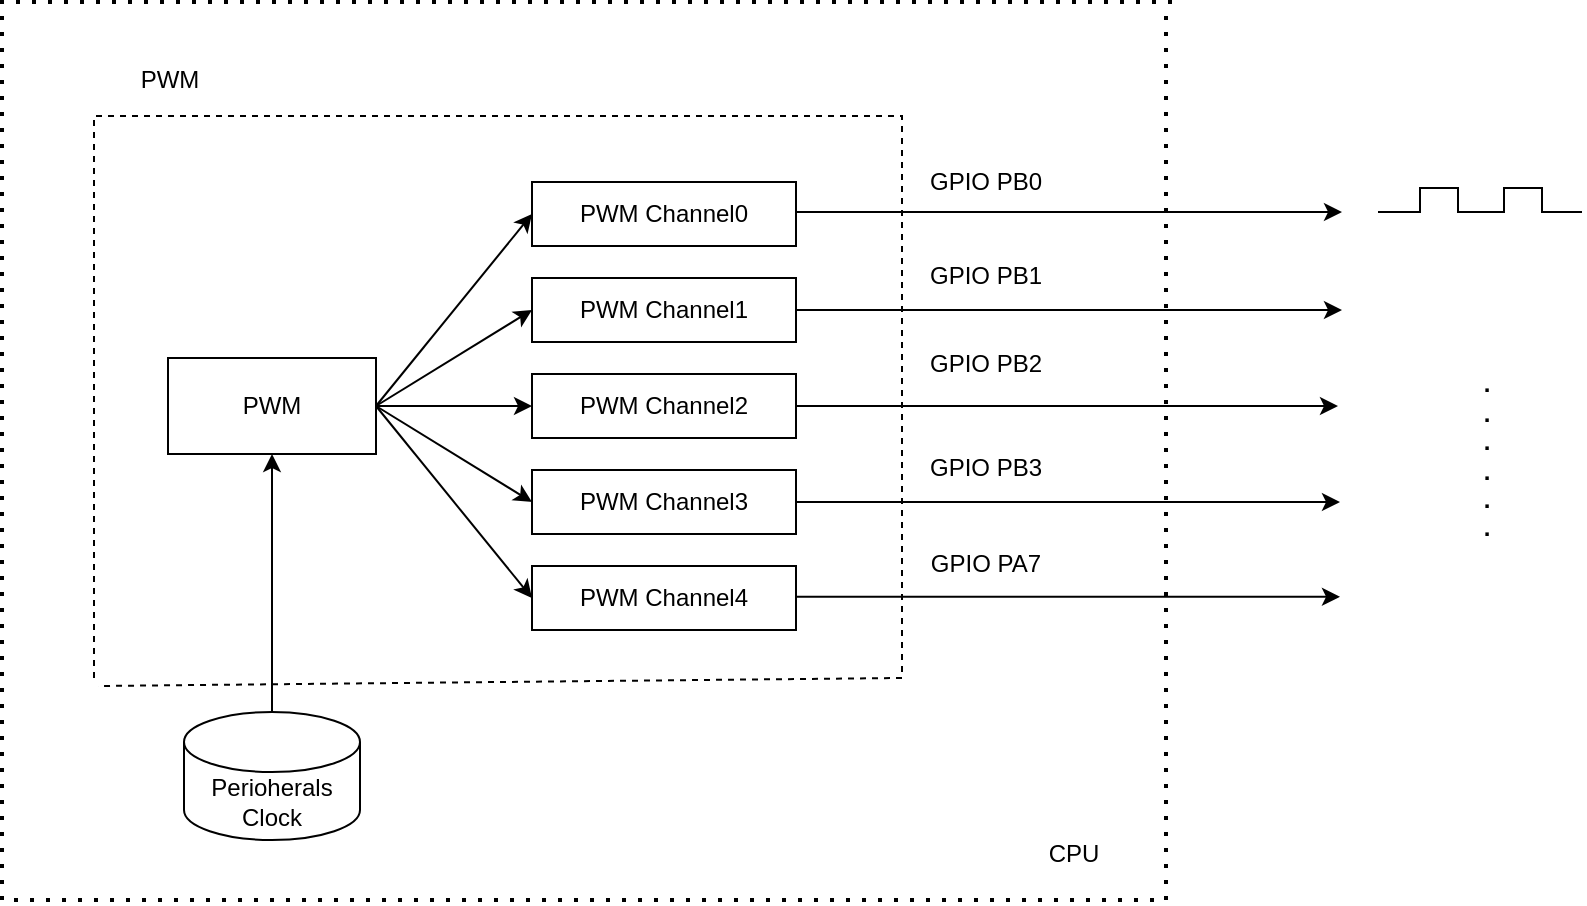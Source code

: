 <mxfile version="21.7.5" type="device">
  <diagram name="第 1 页" id="KWvOELfXXFuOR0ZtLIgL">
    <mxGraphModel dx="1238" dy="628" grid="0" gridSize="10" guides="1" tooltips="1" connect="1" arrows="1" fold="1" page="1" pageScale="1" pageWidth="180" pageHeight="200" math="0" shadow="0">
      <root>
        <mxCell id="0" />
        <mxCell id="1" parent="0" />
        <mxCell id="z9J9eftszzI_vTkb0NqK-2" value="PWM" style="rounded=0;whiteSpace=wrap;html=1;" parent="1" vertex="1">
          <mxGeometry x="331" y="442" width="104" height="48" as="geometry" />
        </mxCell>
        <mxCell id="z9J9eftszzI_vTkb0NqK-3" value="Perioherals&lt;div&gt;Clock&lt;/div&gt;" style="shape=cylinder3;whiteSpace=wrap;html=1;boundedLbl=1;backgroundOutline=1;size=15;" parent="1" vertex="1">
          <mxGeometry x="339" y="619" width="88" height="64" as="geometry" />
        </mxCell>
        <mxCell id="z9J9eftszzI_vTkb0NqK-4" value="" style="endArrow=classic;html=1;rounded=0;exitX=0.5;exitY=0;exitDx=0;exitDy=0;exitPerimeter=0;entryX=0.5;entryY=1;entryDx=0;entryDy=0;" parent="1" source="z9J9eftszzI_vTkb0NqK-3" target="z9J9eftszzI_vTkb0NqK-2" edge="1">
          <mxGeometry width="50" height="50" relative="1" as="geometry">
            <mxPoint x="380" y="536" as="sourcePoint" />
            <mxPoint x="430" y="486" as="targetPoint" />
          </mxGeometry>
        </mxCell>
        <mxCell id="z9J9eftszzI_vTkb0NqK-5" value="PWM Channel0" style="rounded=0;whiteSpace=wrap;html=1;" parent="1" vertex="1">
          <mxGeometry x="513" y="354" width="132" height="32" as="geometry" />
        </mxCell>
        <mxCell id="z9J9eftszzI_vTkb0NqK-6" value="PWM Channel1" style="rounded=0;whiteSpace=wrap;html=1;" parent="1" vertex="1">
          <mxGeometry x="513" y="402" width="132" height="32" as="geometry" />
        </mxCell>
        <mxCell id="z9J9eftszzI_vTkb0NqK-7" value="PWM Channel2" style="rounded=0;whiteSpace=wrap;html=1;" parent="1" vertex="1">
          <mxGeometry x="513" y="450" width="132" height="32" as="geometry" />
        </mxCell>
        <mxCell id="z9J9eftszzI_vTkb0NqK-8" value="PWM Channel3" style="rounded=0;whiteSpace=wrap;html=1;" parent="1" vertex="1">
          <mxGeometry x="513" y="498" width="132" height="32" as="geometry" />
        </mxCell>
        <mxCell id="z9J9eftszzI_vTkb0NqK-9" value="PWM Channel4" style="rounded=0;whiteSpace=wrap;html=1;" parent="1" vertex="1">
          <mxGeometry x="513" y="546" width="132" height="32" as="geometry" />
        </mxCell>
        <mxCell id="z9J9eftszzI_vTkb0NqK-10" value="" style="endArrow=classic;html=1;rounded=0;exitX=1;exitY=0.5;exitDx=0;exitDy=0;entryX=0;entryY=0.5;entryDx=0;entryDy=0;" parent="1" source="z9J9eftszzI_vTkb0NqK-2" target="z9J9eftszzI_vTkb0NqK-5" edge="1">
          <mxGeometry width="50" height="50" relative="1" as="geometry">
            <mxPoint x="705" y="517" as="sourcePoint" />
            <mxPoint x="755" y="467" as="targetPoint" />
            <Array as="points" />
          </mxGeometry>
        </mxCell>
        <mxCell id="z9J9eftszzI_vTkb0NqK-11" value="" style="endArrow=classic;html=1;rounded=0;exitX=1;exitY=0.5;exitDx=0;exitDy=0;entryX=0;entryY=0.5;entryDx=0;entryDy=0;" parent="1" source="z9J9eftszzI_vTkb0NqK-2" target="z9J9eftszzI_vTkb0NqK-6" edge="1">
          <mxGeometry width="50" height="50" relative="1" as="geometry">
            <mxPoint x="444" y="566" as="sourcePoint" />
            <mxPoint x="494" y="516" as="targetPoint" />
          </mxGeometry>
        </mxCell>
        <mxCell id="z9J9eftszzI_vTkb0NqK-12" value="" style="endArrow=classic;html=1;rounded=0;exitX=1;exitY=0.5;exitDx=0;exitDy=0;entryX=0;entryY=0.5;entryDx=0;entryDy=0;" parent="1" source="z9J9eftszzI_vTkb0NqK-2" target="z9J9eftszzI_vTkb0NqK-7" edge="1">
          <mxGeometry width="50" height="50" relative="1" as="geometry">
            <mxPoint x="456" y="580" as="sourcePoint" />
            <mxPoint x="506" y="530" as="targetPoint" />
          </mxGeometry>
        </mxCell>
        <mxCell id="z9J9eftszzI_vTkb0NqK-13" value="" style="endArrow=classic;html=1;rounded=0;exitX=1;exitY=0.5;exitDx=0;exitDy=0;entryX=0;entryY=0.5;entryDx=0;entryDy=0;" parent="1" source="z9J9eftszzI_vTkb0NqK-2" target="z9J9eftszzI_vTkb0NqK-8" edge="1">
          <mxGeometry width="50" height="50" relative="1" as="geometry">
            <mxPoint x="430" y="579" as="sourcePoint" />
            <mxPoint x="480" y="529" as="targetPoint" />
          </mxGeometry>
        </mxCell>
        <mxCell id="z9J9eftszzI_vTkb0NqK-14" value="" style="endArrow=classic;html=1;rounded=0;exitX=1;exitY=0.5;exitDx=0;exitDy=0;entryX=0;entryY=0.5;entryDx=0;entryDy=0;" parent="1" source="z9J9eftszzI_vTkb0NqK-2" target="z9J9eftszzI_vTkb0NqK-9" edge="1">
          <mxGeometry width="50" height="50" relative="1" as="geometry">
            <mxPoint x="443" y="603" as="sourcePoint" />
            <mxPoint x="493" y="553" as="targetPoint" />
          </mxGeometry>
        </mxCell>
        <mxCell id="z9J9eftszzI_vTkb0NqK-15" value="" style="endArrow=classic;html=1;rounded=0;exitX=1;exitY=0.5;exitDx=0;exitDy=0;" parent="1" source="z9J9eftszzI_vTkb0NqK-6" edge="1">
          <mxGeometry width="50" height="50" relative="1" as="geometry">
            <mxPoint x="788" y="490" as="sourcePoint" />
            <mxPoint x="918" y="418" as="targetPoint" />
          </mxGeometry>
        </mxCell>
        <mxCell id="z9J9eftszzI_vTkb0NqK-16" value="" style="endArrow=classic;html=1;rounded=0;exitX=1;exitY=0.5;exitDx=0;exitDy=0;" parent="1" source="z9J9eftszzI_vTkb0NqK-7" edge="1">
          <mxGeometry width="50" height="50" relative="1" as="geometry">
            <mxPoint x="735" y="502" as="sourcePoint" />
            <mxPoint x="916" y="466" as="targetPoint" />
          </mxGeometry>
        </mxCell>
        <mxCell id="z9J9eftszzI_vTkb0NqK-17" value="" style="endArrow=classic;html=1;rounded=0;exitX=1;exitY=0.5;exitDx=0;exitDy=0;" parent="1" source="z9J9eftszzI_vTkb0NqK-8" edge="1">
          <mxGeometry width="50" height="50" relative="1" as="geometry">
            <mxPoint x="802" y="591" as="sourcePoint" />
            <mxPoint x="917" y="514" as="targetPoint" />
          </mxGeometry>
        </mxCell>
        <mxCell id="z9J9eftszzI_vTkb0NqK-18" value="GPIO PB0" style="text;html=1;align=center;verticalAlign=middle;whiteSpace=wrap;rounded=0;" parent="1" vertex="1">
          <mxGeometry x="710" y="339" width="60" height="30" as="geometry" />
        </mxCell>
        <mxCell id="z9J9eftszzI_vTkb0NqK-19" value="GPIO PB1" style="text;html=1;align=center;verticalAlign=middle;whiteSpace=wrap;rounded=0;" parent="1" vertex="1">
          <mxGeometry x="710" y="386" width="60" height="30" as="geometry" />
        </mxCell>
        <mxCell id="z9J9eftszzI_vTkb0NqK-20" value="GPIO PB2" style="text;html=1;align=center;verticalAlign=middle;whiteSpace=wrap;rounded=0;" parent="1" vertex="1">
          <mxGeometry x="710" y="430" width="60" height="30" as="geometry" />
        </mxCell>
        <mxCell id="z9J9eftszzI_vTkb0NqK-21" value="GPIO PB3" style="text;html=1;align=center;verticalAlign=middle;whiteSpace=wrap;rounded=0;" parent="1" vertex="1">
          <mxGeometry x="710" y="482" width="60" height="30" as="geometry" />
        </mxCell>
        <mxCell id="z9J9eftszzI_vTkb0NqK-22" value="GPIO PA7" style="text;html=1;align=center;verticalAlign=middle;whiteSpace=wrap;rounded=0;" parent="1" vertex="1">
          <mxGeometry x="710" y="530" width="60" height="30" as="geometry" />
        </mxCell>
        <mxCell id="z9J9eftszzI_vTkb0NqK-23" value="" style="endArrow=none;dashed=1;html=1;rounded=0;" parent="1" edge="1">
          <mxGeometry width="50" height="50" relative="1" as="geometry">
            <mxPoint x="294" y="602" as="sourcePoint" />
            <mxPoint x="296" y="606" as="targetPoint" />
            <Array as="points">
              <mxPoint x="294" y="321" />
              <mxPoint x="698" y="321" />
              <mxPoint x="698" y="602" />
            </Array>
          </mxGeometry>
        </mxCell>
        <mxCell id="z9J9eftszzI_vTkb0NqK-24" value="PWM" style="text;html=1;align=center;verticalAlign=middle;whiteSpace=wrap;rounded=0;" parent="1" vertex="1">
          <mxGeometry x="302" y="288" width="60" height="30" as="geometry" />
        </mxCell>
        <mxCell id="z9J9eftszzI_vTkb0NqK-25" value="" style="endArrow=none;dashed=1;html=1;dashPattern=1 3;strokeWidth=2;rounded=0;" parent="1" edge="1">
          <mxGeometry width="50" height="50" relative="1" as="geometry">
            <mxPoint x="830" y="271" as="sourcePoint" />
            <mxPoint x="833" y="264" as="targetPoint" />
            <Array as="points">
              <mxPoint x="830" y="713" />
              <mxPoint x="248" y="713" />
              <mxPoint x="248" y="264" />
            </Array>
          </mxGeometry>
        </mxCell>
        <mxCell id="z9J9eftszzI_vTkb0NqK-26" value="CPU" style="text;html=1;align=center;verticalAlign=middle;whiteSpace=wrap;rounded=0;" parent="1" vertex="1">
          <mxGeometry x="754" y="675" width="60" height="30" as="geometry" />
        </mxCell>
        <mxCell id="z9J9eftszzI_vTkb0NqK-27" value="" style="endArrow=none;html=1;rounded=0;" parent="1" edge="1">
          <mxGeometry width="50" height="50" relative="1" as="geometry">
            <mxPoint x="936" y="369" as="sourcePoint" />
            <mxPoint x="1038" y="369" as="targetPoint" />
            <Array as="points">
              <mxPoint x="957" y="369" />
              <mxPoint x="957" y="357" />
              <mxPoint x="976" y="357" />
              <mxPoint x="976" y="369" />
              <mxPoint x="999" y="369" />
              <mxPoint x="999" y="357" />
              <mxPoint x="1018" y="357" />
              <mxPoint x="1018" y="369" />
            </Array>
          </mxGeometry>
        </mxCell>
        <mxCell id="z9J9eftszzI_vTkb0NqK-28" value="" style="endArrow=classic;html=1;rounded=0;exitX=1;exitY=0.5;exitDx=0;exitDy=0;" parent="1" edge="1">
          <mxGeometry width="50" height="50" relative="1" as="geometry">
            <mxPoint x="645" y="369" as="sourcePoint" />
            <mxPoint x="918" y="369" as="targetPoint" />
          </mxGeometry>
        </mxCell>
        <mxCell id="z9J9eftszzI_vTkb0NqK-29" value="" style="endArrow=classic;html=1;rounded=0;exitX=1;exitY=0.5;exitDx=0;exitDy=0;" parent="1" edge="1">
          <mxGeometry width="50" height="50" relative="1" as="geometry">
            <mxPoint x="645" y="561.41" as="sourcePoint" />
            <mxPoint x="917" y="561.41" as="targetPoint" />
          </mxGeometry>
        </mxCell>
        <mxCell id="z9J9eftszzI_vTkb0NqK-34" value=".&lt;br&gt;.&lt;br&gt;.&lt;br&gt;.&lt;br&gt;.&lt;br&gt;." style="rounded=0;whiteSpace=wrap;html=1;strokeColor=none;fontStyle=1" parent="1" vertex="1">
          <mxGeometry x="964" y="415" width="53" height="151" as="geometry" />
        </mxCell>
      </root>
    </mxGraphModel>
  </diagram>
</mxfile>
